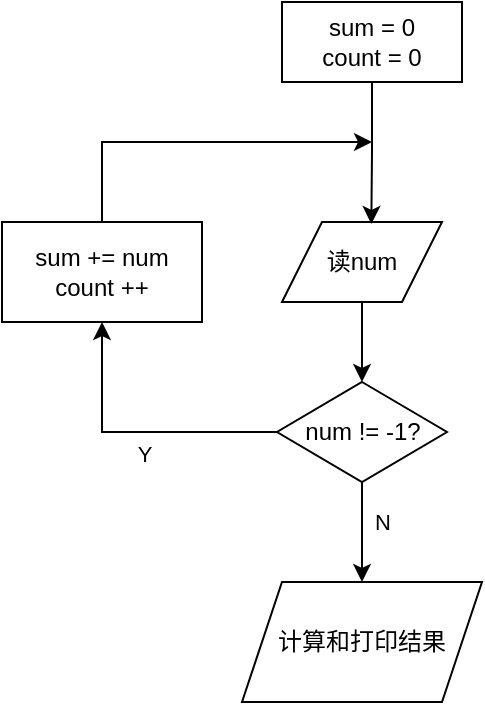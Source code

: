 <mxfile version="22.1.11" type="device">
  <diagram id="C5RBs43oDa-KdzZeNtuy" name="Page-1">
    <mxGraphModel dx="780" dy="504" grid="1" gridSize="10" guides="1" tooltips="1" connect="1" arrows="1" fold="1" page="1" pageScale="1" pageWidth="827" pageHeight="1169" math="0" shadow="0">
      <root>
        <mxCell id="WIyWlLk6GJQsqaUBKTNV-0" />
        <mxCell id="WIyWlLk6GJQsqaUBKTNV-1" parent="WIyWlLk6GJQsqaUBKTNV-0" />
        <mxCell id="o1u1MYzsHF39VY5OT2Ip-2" style="edgeStyle=orthogonalEdgeStyle;rounded=0;orthogonalLoop=1;jettySize=auto;html=1;exitX=0.5;exitY=1;exitDx=0;exitDy=0;" parent="WIyWlLk6GJQsqaUBKTNV-1" source="o1u1MYzsHF39VY5OT2Ip-0" edge="1">
          <mxGeometry relative="1" as="geometry">
            <mxPoint x="444.667" y="201" as="targetPoint" />
          </mxGeometry>
        </mxCell>
        <mxCell id="o1u1MYzsHF39VY5OT2Ip-0" value="sum = 0&lt;br&gt;count = 0" style="rounded=0;whiteSpace=wrap;html=1;fillColor=none;" parent="WIyWlLk6GJQsqaUBKTNV-1" vertex="1">
          <mxGeometry x="400" y="90" width="90" height="40" as="geometry" />
        </mxCell>
        <mxCell id="o1u1MYzsHF39VY5OT2Ip-4" style="edgeStyle=orthogonalEdgeStyle;rounded=0;orthogonalLoop=1;jettySize=auto;html=1;exitX=0.5;exitY=1;exitDx=0;exitDy=0;entryX=0.5;entryY=0;entryDx=0;entryDy=0;" parent="WIyWlLk6GJQsqaUBKTNV-1" source="o1u1MYzsHF39VY5OT2Ip-1" target="o1u1MYzsHF39VY5OT2Ip-3" edge="1">
          <mxGeometry relative="1" as="geometry" />
        </mxCell>
        <mxCell id="o1u1MYzsHF39VY5OT2Ip-1" value="读num" style="shape=parallelogram;perimeter=parallelogramPerimeter;whiteSpace=wrap;html=1;fixedSize=1;fillColor=none;" parent="WIyWlLk6GJQsqaUBKTNV-1" vertex="1">
          <mxGeometry x="400" y="200" width="80" height="40" as="geometry" />
        </mxCell>
        <mxCell id="o1u1MYzsHF39VY5OT2Ip-6" value="Y" style="edgeStyle=orthogonalEdgeStyle;rounded=0;orthogonalLoop=1;jettySize=auto;html=1;exitX=0;exitY=0.5;exitDx=0;exitDy=0;entryX=0.5;entryY=1;entryDx=0;entryDy=0;labelBackgroundColor=none;" parent="WIyWlLk6GJQsqaUBKTNV-1" source="o1u1MYzsHF39VY5OT2Ip-3" target="o1u1MYzsHF39VY5OT2Ip-5" edge="1">
          <mxGeometry x="-0.053" y="11" relative="1" as="geometry">
            <mxPoint x="1" as="offset" />
          </mxGeometry>
        </mxCell>
        <mxCell id="o1u1MYzsHF39VY5OT2Ip-9" value="N" style="edgeStyle=orthogonalEdgeStyle;rounded=0;orthogonalLoop=1;jettySize=auto;html=1;exitX=0.5;exitY=1;exitDx=0;exitDy=0;entryX=0.5;entryY=0;entryDx=0;entryDy=0;labelBackgroundColor=none;" parent="WIyWlLk6GJQsqaUBKTNV-1" source="o1u1MYzsHF39VY5OT2Ip-3" target="o1u1MYzsHF39VY5OT2Ip-11" edge="1">
          <mxGeometry x="-0.2" y="10" relative="1" as="geometry">
            <mxPoint x="440" y="360" as="targetPoint" />
            <mxPoint as="offset" />
          </mxGeometry>
        </mxCell>
        <mxCell id="o1u1MYzsHF39VY5OT2Ip-3" value="num != -1?" style="rhombus;whiteSpace=wrap;html=1;fillColor=none;" parent="WIyWlLk6GJQsqaUBKTNV-1" vertex="1">
          <mxGeometry x="397.5" y="280" width="85" height="50" as="geometry" />
        </mxCell>
        <mxCell id="o1u1MYzsHF39VY5OT2Ip-8" style="edgeStyle=orthogonalEdgeStyle;rounded=0;orthogonalLoop=1;jettySize=auto;html=1;exitX=0.5;exitY=0;exitDx=0;exitDy=0;" parent="WIyWlLk6GJQsqaUBKTNV-1" source="o1u1MYzsHF39VY5OT2Ip-5" edge="1">
          <mxGeometry relative="1" as="geometry">
            <mxPoint x="445" y="160" as="targetPoint" />
            <Array as="points">
              <mxPoint x="310" y="160" />
              <mxPoint x="445" y="160" />
            </Array>
          </mxGeometry>
        </mxCell>
        <mxCell id="o1u1MYzsHF39VY5OT2Ip-5" value="sum += num&lt;br&gt;count ++" style="rounded=0;whiteSpace=wrap;html=1;fillColor=none;" parent="WIyWlLk6GJQsqaUBKTNV-1" vertex="1">
          <mxGeometry x="260" y="200" width="100" height="50" as="geometry" />
        </mxCell>
        <mxCell id="o1u1MYzsHF39VY5OT2Ip-11" value="计算和打印结果" style="shape=parallelogram;perimeter=parallelogramPerimeter;whiteSpace=wrap;html=1;fixedSize=1;fillColor=none;" parent="WIyWlLk6GJQsqaUBKTNV-1" vertex="1">
          <mxGeometry x="380" y="380" width="120" height="60" as="geometry" />
        </mxCell>
      </root>
    </mxGraphModel>
  </diagram>
</mxfile>

